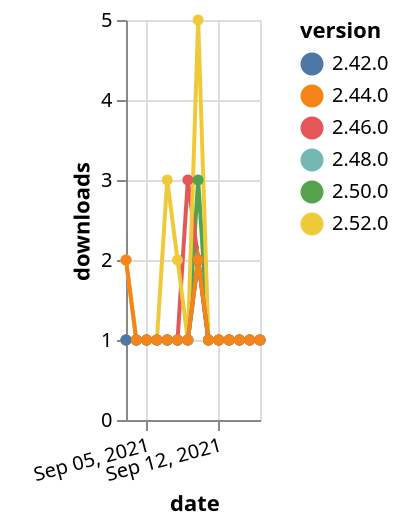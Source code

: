 {"$schema": "https://vega.github.io/schema/vega-lite/v5.json", "description": "A simple bar chart with embedded data.", "data": {"values": [{"date": "2021-09-03", "total": 165, "delta": 1, "version": "2.48.0"}, {"date": "2021-09-04", "total": 166, "delta": 1, "version": "2.48.0"}, {"date": "2021-09-05", "total": 167, "delta": 1, "version": "2.48.0"}, {"date": "2021-09-06", "total": 168, "delta": 1, "version": "2.48.0"}, {"date": "2021-09-07", "total": 169, "delta": 1, "version": "2.48.0"}, {"date": "2021-09-08", "total": 170, "delta": 1, "version": "2.48.0"}, {"date": "2021-09-09", "total": 171, "delta": 1, "version": "2.48.0"}, {"date": "2021-09-10", "total": 173, "delta": 2, "version": "2.48.0"}, {"date": "2021-09-11", "total": 174, "delta": 1, "version": "2.48.0"}, {"date": "2021-09-12", "total": 175, "delta": 1, "version": "2.48.0"}, {"date": "2021-09-13", "total": 176, "delta": 1, "version": "2.48.0"}, {"date": "2021-09-14", "total": 177, "delta": 1, "version": "2.48.0"}, {"date": "2021-09-15", "total": 178, "delta": 1, "version": "2.48.0"}, {"date": "2021-09-16", "total": 179, "delta": 1, "version": "2.48.0"}, {"date": "2021-09-03", "total": 217, "delta": 1, "version": "2.50.0"}, {"date": "2021-09-04", "total": 218, "delta": 1, "version": "2.50.0"}, {"date": "2021-09-05", "total": 219, "delta": 1, "version": "2.50.0"}, {"date": "2021-09-06", "total": 220, "delta": 1, "version": "2.50.0"}, {"date": "2021-09-07", "total": 221, "delta": 1, "version": "2.50.0"}, {"date": "2021-09-08", "total": 222, "delta": 1, "version": "2.50.0"}, {"date": "2021-09-09", "total": 223, "delta": 1, "version": "2.50.0"}, {"date": "2021-09-10", "total": 226, "delta": 3, "version": "2.50.0"}, {"date": "2021-09-11", "total": 227, "delta": 1, "version": "2.50.0"}, {"date": "2021-09-12", "total": 228, "delta": 1, "version": "2.50.0"}, {"date": "2021-09-13", "total": 229, "delta": 1, "version": "2.50.0"}, {"date": "2021-09-14", "total": 230, "delta": 1, "version": "2.50.0"}, {"date": "2021-09-15", "total": 231, "delta": 1, "version": "2.50.0"}, {"date": "2021-09-16", "total": 232, "delta": 1, "version": "2.50.0"}, {"date": "2021-09-03", "total": 308, "delta": 1, "version": "2.46.0"}, {"date": "2021-09-04", "total": 309, "delta": 1, "version": "2.46.0"}, {"date": "2021-09-05", "total": 310, "delta": 1, "version": "2.46.0"}, {"date": "2021-09-06", "total": 311, "delta": 1, "version": "2.46.0"}, {"date": "2021-09-07", "total": 312, "delta": 1, "version": "2.46.0"}, {"date": "2021-09-08", "total": 313, "delta": 1, "version": "2.46.0"}, {"date": "2021-09-09", "total": 316, "delta": 3, "version": "2.46.0"}, {"date": "2021-09-10", "total": 318, "delta": 2, "version": "2.46.0"}, {"date": "2021-09-11", "total": 319, "delta": 1, "version": "2.46.0"}, {"date": "2021-09-12", "total": 320, "delta": 1, "version": "2.46.0"}, {"date": "2021-09-13", "total": 321, "delta": 1, "version": "2.46.0"}, {"date": "2021-09-14", "total": 322, "delta": 1, "version": "2.46.0"}, {"date": "2021-09-15", "total": 323, "delta": 1, "version": "2.46.0"}, {"date": "2021-09-16", "total": 324, "delta": 1, "version": "2.46.0"}, {"date": "2021-09-03", "total": 139, "delta": 2, "version": "2.52.0"}, {"date": "2021-09-04", "total": 140, "delta": 1, "version": "2.52.0"}, {"date": "2021-09-05", "total": 141, "delta": 1, "version": "2.52.0"}, {"date": "2021-09-06", "total": 142, "delta": 1, "version": "2.52.0"}, {"date": "2021-09-07", "total": 145, "delta": 3, "version": "2.52.0"}, {"date": "2021-09-08", "total": 147, "delta": 2, "version": "2.52.0"}, {"date": "2021-09-09", "total": 148, "delta": 1, "version": "2.52.0"}, {"date": "2021-09-10", "total": 153, "delta": 5, "version": "2.52.0"}, {"date": "2021-09-11", "total": 154, "delta": 1, "version": "2.52.0"}, {"date": "2021-09-12", "total": 155, "delta": 1, "version": "2.52.0"}, {"date": "2021-09-13", "total": 156, "delta": 1, "version": "2.52.0"}, {"date": "2021-09-14", "total": 157, "delta": 1, "version": "2.52.0"}, {"date": "2021-09-15", "total": 158, "delta": 1, "version": "2.52.0"}, {"date": "2021-09-16", "total": 159, "delta": 1, "version": "2.52.0"}, {"date": "2021-09-03", "total": 287, "delta": 1, "version": "2.42.0"}, {"date": "2021-09-04", "total": 288, "delta": 1, "version": "2.42.0"}, {"date": "2021-09-05", "total": 289, "delta": 1, "version": "2.42.0"}, {"date": "2021-09-06", "total": 290, "delta": 1, "version": "2.42.0"}, {"date": "2021-09-07", "total": 291, "delta": 1, "version": "2.42.0"}, {"date": "2021-09-08", "total": 292, "delta": 1, "version": "2.42.0"}, {"date": "2021-09-09", "total": 293, "delta": 1, "version": "2.42.0"}, {"date": "2021-09-10", "total": 295, "delta": 2, "version": "2.42.0"}, {"date": "2021-09-11", "total": 296, "delta": 1, "version": "2.42.0"}, {"date": "2021-09-12", "total": 297, "delta": 1, "version": "2.42.0"}, {"date": "2021-09-13", "total": 298, "delta": 1, "version": "2.42.0"}, {"date": "2021-09-14", "total": 299, "delta": 1, "version": "2.42.0"}, {"date": "2021-09-15", "total": 300, "delta": 1, "version": "2.42.0"}, {"date": "2021-09-16", "total": 301, "delta": 1, "version": "2.42.0"}, {"date": "2021-09-03", "total": 217, "delta": 2, "version": "2.44.0"}, {"date": "2021-09-04", "total": 218, "delta": 1, "version": "2.44.0"}, {"date": "2021-09-05", "total": 219, "delta": 1, "version": "2.44.0"}, {"date": "2021-09-06", "total": 220, "delta": 1, "version": "2.44.0"}, {"date": "2021-09-07", "total": 221, "delta": 1, "version": "2.44.0"}, {"date": "2021-09-08", "total": 222, "delta": 1, "version": "2.44.0"}, {"date": "2021-09-09", "total": 223, "delta": 1, "version": "2.44.0"}, {"date": "2021-09-10", "total": 225, "delta": 2, "version": "2.44.0"}, {"date": "2021-09-11", "total": 226, "delta": 1, "version": "2.44.0"}, {"date": "2021-09-12", "total": 227, "delta": 1, "version": "2.44.0"}, {"date": "2021-09-13", "total": 228, "delta": 1, "version": "2.44.0"}, {"date": "2021-09-14", "total": 229, "delta": 1, "version": "2.44.0"}, {"date": "2021-09-15", "total": 230, "delta": 1, "version": "2.44.0"}, {"date": "2021-09-16", "total": 231, "delta": 1, "version": "2.44.0"}]}, "width": "container", "mark": {"type": "line", "point": {"filled": true}}, "encoding": {"x": {"field": "date", "type": "temporal", "timeUnit": "yearmonthdate", "title": "date", "axis": {"labelAngle": -15}}, "y": {"field": "delta", "type": "quantitative", "title": "downloads"}, "color": {"field": "version", "type": "nominal"}, "tooltip": {"field": "delta"}}}